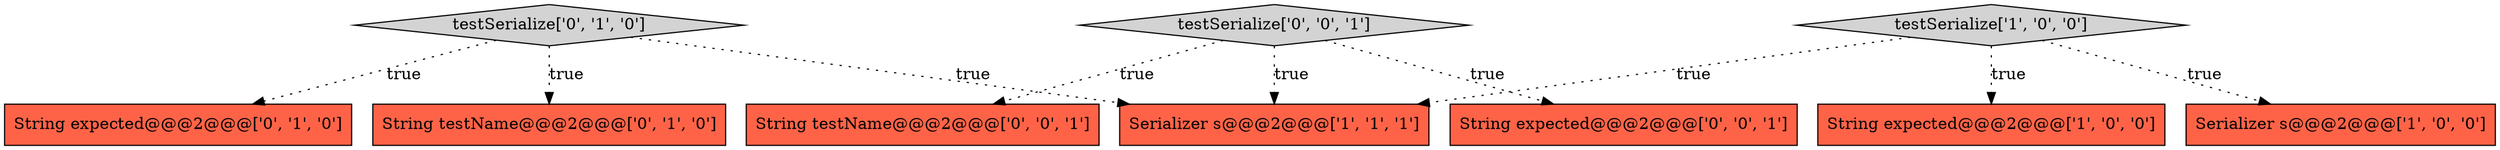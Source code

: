 digraph {
5 [style = filled, label = "testSerialize['0', '1', '0']", fillcolor = lightgray, shape = diamond image = "AAA0AAABBB2BBB"];
0 [style = filled, label = "String expected@@@2@@@['1', '0', '0']", fillcolor = tomato, shape = box image = "AAA0AAABBB1BBB"];
4 [style = filled, label = "String expected@@@2@@@['0', '1', '0']", fillcolor = tomato, shape = box image = "AAA0AAABBB2BBB"];
7 [style = filled, label = "String expected@@@2@@@['0', '0', '1']", fillcolor = tomato, shape = box image = "AAA0AAABBB3BBB"];
6 [style = filled, label = "String testName@@@2@@@['0', '1', '0']", fillcolor = tomato, shape = box image = "AAA0AAABBB2BBB"];
3 [style = filled, label = "Serializer s@@@2@@@['1', '1', '1']", fillcolor = tomato, shape = box image = "AAA0AAABBB1BBB"];
2 [style = filled, label = "Serializer s@@@2@@@['1', '0', '0']", fillcolor = tomato, shape = box image = "AAA0AAABBB1BBB"];
8 [style = filled, label = "testSerialize['0', '0', '1']", fillcolor = lightgray, shape = diamond image = "AAA0AAABBB3BBB"];
9 [style = filled, label = "String testName@@@2@@@['0', '0', '1']", fillcolor = tomato, shape = box image = "AAA0AAABBB3BBB"];
1 [style = filled, label = "testSerialize['1', '0', '0']", fillcolor = lightgray, shape = diamond image = "AAA0AAABBB1BBB"];
5->6 [style = dotted, label="true"];
8->7 [style = dotted, label="true"];
1->0 [style = dotted, label="true"];
8->9 [style = dotted, label="true"];
1->2 [style = dotted, label="true"];
5->3 [style = dotted, label="true"];
8->3 [style = dotted, label="true"];
5->4 [style = dotted, label="true"];
1->3 [style = dotted, label="true"];
}
